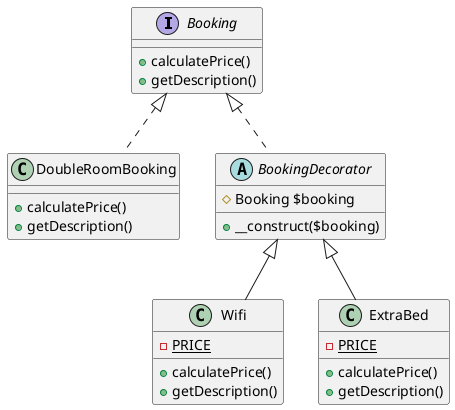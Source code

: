 @startuml
interface Booking {
    + calculatePrice()
    + getDescription()
}

class DoubleRoomBooking {
    + calculatePrice()
    + getDescription()
}

abstract class BookingDecorator {
    # Booking $booking
    + __construct($booking)
}

Booking <|.. DoubleRoomBooking
Booking <|.. BookingDecorator

class Wifi {
    - {static} PRICE
    + calculatePrice()
    + getDescription()
}

class ExtraBed {
    - {static} PRICE
    + calculatePrice()
    + getDescription()
}

BookingDecorator <|-- Wifi
BookingDecorator <|-- ExtraBed
@enduml